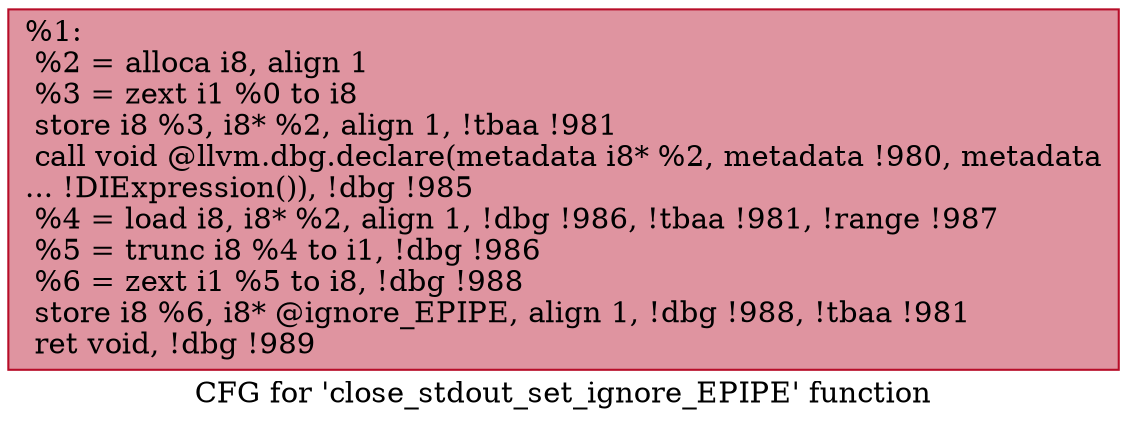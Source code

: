 digraph "CFG for 'close_stdout_set_ignore_EPIPE' function" {
	label="CFG for 'close_stdout_set_ignore_EPIPE' function";

	Node0x22aa920 [shape=record,color="#b70d28ff", style=filled, fillcolor="#b70d2870",label="{%1:\l  %2 = alloca i8, align 1\l  %3 = zext i1 %0 to i8\l  store i8 %3, i8* %2, align 1, !tbaa !981\l  call void @llvm.dbg.declare(metadata i8* %2, metadata !980, metadata\l... !DIExpression()), !dbg !985\l  %4 = load i8, i8* %2, align 1, !dbg !986, !tbaa !981, !range !987\l  %5 = trunc i8 %4 to i1, !dbg !986\l  %6 = zext i1 %5 to i8, !dbg !988\l  store i8 %6, i8* @ignore_EPIPE, align 1, !dbg !988, !tbaa !981\l  ret void, !dbg !989\l}"];
}
